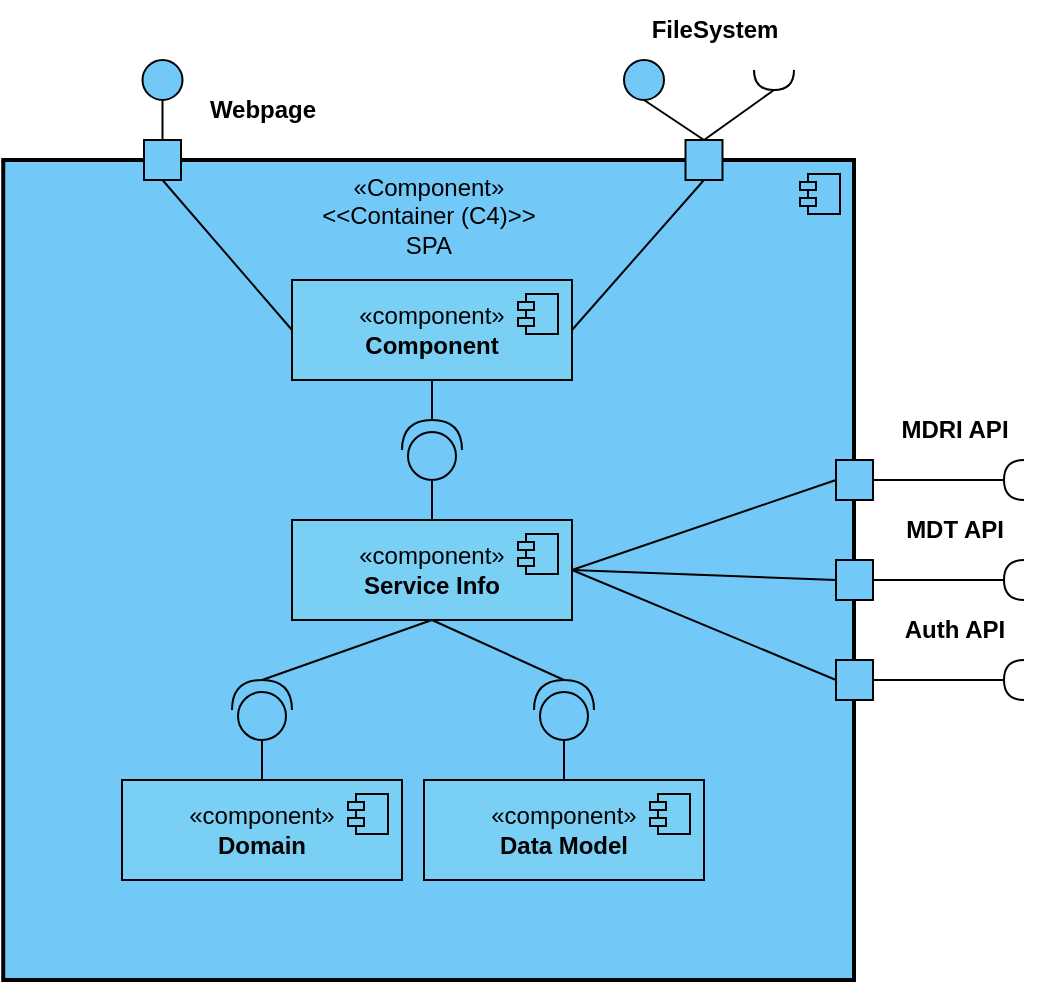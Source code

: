 <mxfile version="22.1.8" type="device">
  <diagram name="Page-1" id="mcRJoiFZVbyGvoiC1dqz">
    <mxGraphModel dx="1340" dy="1813" grid="1" gridSize="10" guides="1" tooltips="1" connect="1" arrows="1" fold="1" page="1" pageScale="1" pageWidth="850" pageHeight="1100" math="0" shadow="0">
      <root>
        <mxCell id="0" />
        <mxCell id="1" parent="0" />
        <mxCell id="tm53eODnrKpvhOiwJkyI-2" value="«Component»&lt;br&gt;&amp;lt;&amp;lt;Container (C4)&amp;gt;&amp;gt;&lt;br&gt;SPA" style="html=1;dropTarget=0;whiteSpace=wrap;verticalAlign=top;fillColor=#72C9F7;strokeColor=#000000;strokeWidth=2;" parent="1" vertex="1">
          <mxGeometry x="149.62" y="30" width="425.38" height="410" as="geometry" />
        </mxCell>
        <mxCell id="tm53eODnrKpvhOiwJkyI-3" value="" style="shape=module;jettyWidth=8;jettyHeight=4;fillColor=#72c9f7;" parent="tm53eODnrKpvhOiwJkyI-2" vertex="1">
          <mxGeometry x="1" width="20" height="20" relative="1" as="geometry">
            <mxPoint x="-27" y="7" as="offset" />
          </mxGeometry>
        </mxCell>
        <mxCell id="tm53eODnrKpvhOiwJkyI-13" value="«component»&lt;br&gt;&lt;b&gt;Component&lt;/b&gt;" style="html=1;dropTarget=0;whiteSpace=wrap;fillColor=#7ACFF5;" parent="1" vertex="1">
          <mxGeometry x="294" y="90" width="140" height="50" as="geometry" />
        </mxCell>
        <mxCell id="tm53eODnrKpvhOiwJkyI-14" value="" style="shape=module;jettyWidth=8;jettyHeight=4;fillColor=#7ACFF5;" parent="tm53eODnrKpvhOiwJkyI-13" vertex="1">
          <mxGeometry x="1" width="20" height="20" relative="1" as="geometry">
            <mxPoint x="-27" y="7" as="offset" />
          </mxGeometry>
        </mxCell>
        <mxCell id="tm53eODnrKpvhOiwJkyI-36" value="«component»&lt;br&gt;&lt;b&gt;Data Model&lt;/b&gt;" style="html=1;dropTarget=0;whiteSpace=wrap;fillColor=#7ACFF5;" parent="1" vertex="1">
          <mxGeometry x="360" y="340" width="140" height="50" as="geometry" />
        </mxCell>
        <mxCell id="tm53eODnrKpvhOiwJkyI-37" value="" style="shape=module;jettyWidth=8;jettyHeight=4;fillColor=#7ACFF5;" parent="tm53eODnrKpvhOiwJkyI-36" vertex="1">
          <mxGeometry x="1" width="20" height="20" relative="1" as="geometry">
            <mxPoint x="-27" y="7" as="offset" />
          </mxGeometry>
        </mxCell>
        <mxCell id="tm53eODnrKpvhOiwJkyI-95" value="" style="html=1;rounded=0;fillColor=#72C9F7;" parent="1" vertex="1">
          <mxGeometry x="566" y="180" width="18.5" height="20" as="geometry" />
        </mxCell>
        <mxCell id="tm53eODnrKpvhOiwJkyI-100" value="MDRI API" style="text;html=1;align=center;verticalAlign=middle;resizable=0;points=[];autosize=1;strokeColor=none;fillColor=none;fontStyle=1" parent="1" vertex="1">
          <mxGeometry x="585" y="150" width="80" height="30" as="geometry" />
        </mxCell>
        <mxCell id="Turkrqh6ArZdZiuTQP_s-1" value="«component»&lt;br&gt;&lt;b&gt;Service Info&lt;/b&gt;" style="html=1;dropTarget=0;whiteSpace=wrap;fillColor=#7ACFF5;" parent="1" vertex="1">
          <mxGeometry x="294" y="210" width="140" height="50" as="geometry" />
        </mxCell>
        <mxCell id="Turkrqh6ArZdZiuTQP_s-2" value="" style="shape=module;jettyWidth=8;jettyHeight=4;fillColor=#7ACFF5;" parent="Turkrqh6ArZdZiuTQP_s-1" vertex="1">
          <mxGeometry x="1" width="20" height="20" relative="1" as="geometry">
            <mxPoint x="-27" y="7" as="offset" />
          </mxGeometry>
        </mxCell>
        <mxCell id="Turkrqh6ArZdZiuTQP_s-8" value="" style="shape=providedRequiredInterface;html=1;verticalLabelPosition=bottom;sketch=0;rotation=-90;fillColor=#72c9f7;" parent="1" vertex="1">
          <mxGeometry x="415" y="290" width="30" height="30" as="geometry" />
        </mxCell>
        <mxCell id="Turkrqh6ArZdZiuTQP_s-10" value="" style="endArrow=none;html=1;rounded=0;exitX=0.5;exitY=0;exitDx=0;exitDy=0;entryX=0;entryY=0.5;entryDx=0;entryDy=0;entryPerimeter=0;" parent="1" source="tm53eODnrKpvhOiwJkyI-36" target="Turkrqh6ArZdZiuTQP_s-8" edge="1">
          <mxGeometry width="50" height="50" relative="1" as="geometry">
            <mxPoint x="572.54" y="457.3" as="sourcePoint" />
            <mxPoint x="362" y="317" as="targetPoint" />
          </mxGeometry>
        </mxCell>
        <mxCell id="Turkrqh6ArZdZiuTQP_s-11" value="" style="endArrow=none;html=1;rounded=0;exitX=1;exitY=0.5;exitDx=0;exitDy=0;exitPerimeter=0;entryX=0.5;entryY=1;entryDx=0;entryDy=0;" parent="1" source="Turkrqh6ArZdZiuTQP_s-8" target="Turkrqh6ArZdZiuTQP_s-1" edge="1">
          <mxGeometry width="50" height="50" relative="1" as="geometry">
            <mxPoint x="380" y="300" as="sourcePoint" />
            <mxPoint x="277" y="273" as="targetPoint" />
          </mxGeometry>
        </mxCell>
        <mxCell id="Turkrqh6ArZdZiuTQP_s-20" value="" style="endArrow=none;html=1;rounded=0;exitX=1;exitY=0.5;exitDx=0;exitDy=0;entryX=0;entryY=0.5;entryDx=0;entryDy=0;" parent="1" source="Turkrqh6ArZdZiuTQP_s-1" target="tm53eODnrKpvhOiwJkyI-95" edge="1">
          <mxGeometry width="50" height="50" relative="1" as="geometry">
            <mxPoint x="380" y="300" as="sourcePoint" />
            <mxPoint x="470" y="273" as="targetPoint" />
          </mxGeometry>
        </mxCell>
        <mxCell id="Turkrqh6ArZdZiuTQP_s-29" value="" style="shape=providedRequiredInterface;html=1;verticalLabelPosition=bottom;sketch=0;rotation=-90;fillColor=#72c9f7;" parent="1" vertex="1">
          <mxGeometry x="349" y="160" width="30" height="30" as="geometry" />
        </mxCell>
        <mxCell id="Turkrqh6ArZdZiuTQP_s-30" value="" style="endArrow=none;html=1;rounded=0;exitX=1;exitY=0.5;exitDx=0;exitDy=0;exitPerimeter=0;entryX=0.5;entryY=1;entryDx=0;entryDy=0;" parent="1" source="Turkrqh6ArZdZiuTQP_s-29" target="tm53eODnrKpvhOiwJkyI-13" edge="1">
          <mxGeometry width="50" height="50" relative="1" as="geometry">
            <mxPoint x="710" y="208.5" as="sourcePoint" />
            <mxPoint x="530" y="138.5" as="targetPoint" />
          </mxGeometry>
        </mxCell>
        <mxCell id="Turkrqh6ArZdZiuTQP_s-31" value="" style="endArrow=none;html=1;rounded=0;exitX=0.5;exitY=0;exitDx=0;exitDy=0;entryX=0;entryY=0.5;entryDx=0;entryDy=0;entryPerimeter=0;" parent="1" source="Turkrqh6ArZdZiuTQP_s-1" target="Turkrqh6ArZdZiuTQP_s-29" edge="1">
          <mxGeometry width="50" height="50" relative="1" as="geometry">
            <mxPoint x="457" y="211.5" as="sourcePoint" />
            <mxPoint x="467" y="168.5" as="targetPoint" />
          </mxGeometry>
        </mxCell>
        <mxCell id="9Mon3FYG486TtS0ysHM5-1" value="«component»&lt;br&gt;&lt;b&gt;Domain&lt;/b&gt;" style="html=1;dropTarget=0;whiteSpace=wrap;fillColor=#7ACFF5;" vertex="1" parent="1">
          <mxGeometry x="209" y="340" width="140" height="50" as="geometry" />
        </mxCell>
        <mxCell id="9Mon3FYG486TtS0ysHM5-2" value="" style="shape=module;jettyWidth=8;jettyHeight=4;fillColor=#7ACFF5;" vertex="1" parent="9Mon3FYG486TtS0ysHM5-1">
          <mxGeometry x="1" width="20" height="20" relative="1" as="geometry">
            <mxPoint x="-27" y="7" as="offset" />
          </mxGeometry>
        </mxCell>
        <mxCell id="9Mon3FYG486TtS0ysHM5-3" value="" style="shape=providedRequiredInterface;html=1;verticalLabelPosition=bottom;sketch=0;rotation=-90;fillColor=#72c9f7;" vertex="1" parent="1">
          <mxGeometry x="264" y="290" width="30" height="30" as="geometry" />
        </mxCell>
        <mxCell id="9Mon3FYG486TtS0ysHM5-4" value="" style="endArrow=none;html=1;rounded=0;exitX=0.5;exitY=0;exitDx=0;exitDy=0;entryX=0;entryY=0.5;entryDx=0;entryDy=0;entryPerimeter=0;" edge="1" parent="1" target="9Mon3FYG486TtS0ysHM5-3" source="9Mon3FYG486TtS0ysHM5-1">
          <mxGeometry width="50" height="50" relative="1" as="geometry">
            <mxPoint x="326" y="340" as="sourcePoint" />
            <mxPoint x="258" y="317" as="targetPoint" />
          </mxGeometry>
        </mxCell>
        <mxCell id="9Mon3FYG486TtS0ysHM5-5" value="" style="endArrow=none;html=1;rounded=0;exitX=1;exitY=0.5;exitDx=0;exitDy=0;exitPerimeter=0;entryX=0.5;entryY=1;entryDx=0;entryDy=0;" edge="1" parent="1" source="9Mon3FYG486TtS0ysHM5-3" target="Turkrqh6ArZdZiuTQP_s-1">
          <mxGeometry width="50" height="50" relative="1" as="geometry">
            <mxPoint x="276" y="300" as="sourcePoint" />
            <mxPoint x="260" y="260" as="targetPoint" />
          </mxGeometry>
        </mxCell>
        <mxCell id="9Mon3FYG486TtS0ysHM5-6" value="" style="endArrow=none;html=1;rounded=0;align=center;verticalAlign=top;endFill=0;labelBackgroundColor=none;endSize=2;entryX=1;entryY=0.5;entryDx=0;entryDy=0;entryPerimeter=0;exitX=1;exitY=0.5;exitDx=0;exitDy=0;" edge="1" parent="1" target="9Mon3FYG486TtS0ysHM5-7" source="tm53eODnrKpvhOiwJkyI-95">
          <mxGeometry relative="1" as="geometry">
            <mxPoint x="924.75" y="25.5" as="targetPoint" />
            <mxPoint x="590" y="237.5" as="sourcePoint" />
          </mxGeometry>
        </mxCell>
        <mxCell id="9Mon3FYG486TtS0ysHM5-7" value="" style="shape=requiredInterface;html=1;verticalLabelPosition=bottom;sketch=0;rotation=-180;" vertex="1" parent="1">
          <mxGeometry x="650" y="180" width="10" height="20" as="geometry" />
        </mxCell>
        <mxCell id="9Mon3FYG486TtS0ysHM5-8" value="" style="endArrow=none;html=1;rounded=0;align=center;verticalAlign=top;endFill=0;labelBackgroundColor=none;endSize=2;entryX=1;entryY=0.5;entryDx=0;entryDy=0;entryPerimeter=0;exitX=1;exitY=0.5;exitDx=0;exitDy=0;" edge="1" parent="1" target="9Mon3FYG486TtS0ysHM5-9" source="9Mon3FYG486TtS0ysHM5-10">
          <mxGeometry relative="1" as="geometry">
            <mxPoint x="886.75" y="53" as="targetPoint" />
            <mxPoint x="612.5" y="310" as="sourcePoint" />
          </mxGeometry>
        </mxCell>
        <mxCell id="9Mon3FYG486TtS0ysHM5-9" value="" style="shape=requiredInterface;html=1;verticalLabelPosition=bottom;sketch=0;rotation=-180;" vertex="1" parent="1">
          <mxGeometry x="650" y="230" width="10" height="20" as="geometry" />
        </mxCell>
        <mxCell id="9Mon3FYG486TtS0ysHM5-10" value="" style="html=1;rounded=0;fillColor=#72C9F7;" vertex="1" parent="1">
          <mxGeometry x="566" y="230" width="18.5" height="20" as="geometry" />
        </mxCell>
        <mxCell id="9Mon3FYG486TtS0ysHM5-11" value="" style="html=1;rounded=0;fillColor=#72C9F7;" vertex="1" parent="1">
          <mxGeometry x="566" y="280" width="18.5" height="20" as="geometry" />
        </mxCell>
        <mxCell id="9Mon3FYG486TtS0ysHM5-14" value="" style="endArrow=none;html=1;rounded=0;align=center;verticalAlign=top;endFill=0;labelBackgroundColor=none;endSize=2;entryX=1;entryY=0.5;entryDx=0;entryDy=0;entryPerimeter=0;exitX=1;exitY=0.5;exitDx=0;exitDy=0;" edge="1" parent="1" target="9Mon3FYG486TtS0ysHM5-15" source="9Mon3FYG486TtS0ysHM5-11">
          <mxGeometry relative="1" as="geometry">
            <mxPoint x="901.75" y="88" as="targetPoint" />
            <mxPoint x="600" y="260" as="sourcePoint" />
          </mxGeometry>
        </mxCell>
        <mxCell id="9Mon3FYG486TtS0ysHM5-15" value="" style="shape=requiredInterface;html=1;verticalLabelPosition=bottom;sketch=0;rotation=-180;" vertex="1" parent="1">
          <mxGeometry x="650" y="280" width="10" height="20" as="geometry" />
        </mxCell>
        <mxCell id="9Mon3FYG486TtS0ysHM5-16" value="MDT API" style="text;html=1;align=center;verticalAlign=middle;resizable=0;points=[];autosize=1;strokeColor=none;fillColor=none;fontStyle=1" vertex="1" parent="1">
          <mxGeometry x="590" y="200" width="70" height="30" as="geometry" />
        </mxCell>
        <mxCell id="9Mon3FYG486TtS0ysHM5-17" value="Auth API" style="text;html=1;align=center;verticalAlign=middle;resizable=0;points=[];autosize=1;strokeColor=none;fillColor=none;fontStyle=1" vertex="1" parent="1">
          <mxGeometry x="590" y="250" width="70" height="30" as="geometry" />
        </mxCell>
        <mxCell id="9Mon3FYG486TtS0ysHM5-18" value="" style="endArrow=none;html=1;rounded=0;exitX=1;exitY=0.5;exitDx=0;exitDy=0;entryX=0;entryY=0.5;entryDx=0;entryDy=0;" edge="1" parent="1" source="Turkrqh6ArZdZiuTQP_s-1" target="9Mon3FYG486TtS0ysHM5-10">
          <mxGeometry width="50" height="50" relative="1" as="geometry">
            <mxPoint x="444" y="245" as="sourcePoint" />
            <mxPoint x="576" y="210" as="targetPoint" />
          </mxGeometry>
        </mxCell>
        <mxCell id="9Mon3FYG486TtS0ysHM5-19" value="" style="endArrow=none;html=1;rounded=0;exitX=1;exitY=0.5;exitDx=0;exitDy=0;entryX=0;entryY=0.5;entryDx=0;entryDy=0;" edge="1" parent="1" source="Turkrqh6ArZdZiuTQP_s-1" target="9Mon3FYG486TtS0ysHM5-11">
          <mxGeometry width="50" height="50" relative="1" as="geometry">
            <mxPoint x="444" y="245" as="sourcePoint" />
            <mxPoint x="576" y="260" as="targetPoint" />
          </mxGeometry>
        </mxCell>
        <mxCell id="9Mon3FYG486TtS0ysHM5-20" value="" style="html=1;rounded=0;fillColor=#72C9F7;" vertex="1" parent="1">
          <mxGeometry x="220" y="20" width="18.5" height="20" as="geometry" />
        </mxCell>
        <mxCell id="9Mon3FYG486TtS0ysHM5-21" value="" style="endArrow=none;html=1;rounded=0;exitX=0;exitY=0.5;exitDx=0;exitDy=0;entryX=0.5;entryY=1;entryDx=0;entryDy=0;" edge="1" parent="1" source="tm53eODnrKpvhOiwJkyI-13" target="9Mon3FYG486TtS0ysHM5-20">
          <mxGeometry width="50" height="50" relative="1" as="geometry">
            <mxPoint x="444" y="245" as="sourcePoint" />
            <mxPoint x="576" y="200" as="targetPoint" />
          </mxGeometry>
        </mxCell>
        <mxCell id="9Mon3FYG486TtS0ysHM5-24" value="" style="ellipse;whiteSpace=wrap;html=1;aspect=fixed;strokeColor=default;fillColor=#72C9F7;" vertex="1" parent="1">
          <mxGeometry x="219.25" y="-20" width="20" height="20" as="geometry" />
        </mxCell>
        <mxCell id="9Mon3FYG486TtS0ysHM5-25" value="" style="endArrow=none;html=1;rounded=0;exitX=0.5;exitY=0;exitDx=0;exitDy=0;entryX=0.5;entryY=1;entryDx=0;entryDy=0;" edge="1" parent="1" source="9Mon3FYG486TtS0ysHM5-20" target="9Mon3FYG486TtS0ysHM5-24">
          <mxGeometry width="50" height="50" relative="1" as="geometry">
            <mxPoint x="304" y="125" as="sourcePoint" />
            <mxPoint x="239" y="50" as="targetPoint" />
          </mxGeometry>
        </mxCell>
        <mxCell id="9Mon3FYG486TtS0ysHM5-27" value="" style="html=1;rounded=0;fillColor=#72C9F7;" vertex="1" parent="1">
          <mxGeometry x="490.75" y="20" width="18.5" height="20" as="geometry" />
        </mxCell>
        <mxCell id="9Mon3FYG486TtS0ysHM5-30" value="" style="endArrow=none;html=1;rounded=0;align=center;verticalAlign=top;endFill=0;labelBackgroundColor=none;endSize=2;entryX=1;entryY=0.5;entryDx=0;entryDy=0;entryPerimeter=0;exitX=0.5;exitY=0;exitDx=0;exitDy=0;" edge="1" parent="1" target="9Mon3FYG486TtS0ysHM5-31" source="9Mon3FYG486TtS0ysHM5-27">
          <mxGeometry relative="1" as="geometry">
            <mxPoint x="839.5" y="-197" as="targetPoint" />
            <mxPoint x="537.75" y="-10" as="sourcePoint" />
          </mxGeometry>
        </mxCell>
        <mxCell id="9Mon3FYG486TtS0ysHM5-31" value="" style="shape=requiredInterface;html=1;verticalLabelPosition=bottom;sketch=0;rotation=90;" vertex="1" parent="1">
          <mxGeometry x="530" y="-20" width="10" height="20" as="geometry" />
        </mxCell>
        <mxCell id="9Mon3FYG486TtS0ysHM5-32" value="" style="ellipse;whiteSpace=wrap;html=1;aspect=fixed;strokeColor=default;fillColor=#72C9F7;" vertex="1" parent="1">
          <mxGeometry x="460" y="-20" width="20" height="20" as="geometry" />
        </mxCell>
        <mxCell id="9Mon3FYG486TtS0ysHM5-33" value="" style="endArrow=none;html=1;rounded=0;exitX=0.5;exitY=0;exitDx=0;exitDy=0;entryX=0.5;entryY=1;entryDx=0;entryDy=0;" edge="1" parent="1" target="9Mon3FYG486TtS0ysHM5-32" source="9Mon3FYG486TtS0ysHM5-27">
          <mxGeometry width="50" height="50" relative="1" as="geometry">
            <mxPoint x="469.75" y="20" as="sourcePoint" />
            <mxPoint x="479.75" y="50" as="targetPoint" />
          </mxGeometry>
        </mxCell>
        <mxCell id="9Mon3FYG486TtS0ysHM5-34" value="FileSystem" style="text;html=1;align=center;verticalAlign=middle;resizable=0;points=[];autosize=1;strokeColor=none;fillColor=none;fontStyle=1" vertex="1" parent="1">
          <mxGeometry x="460" y="-50" width="90" height="30" as="geometry" />
        </mxCell>
        <mxCell id="9Mon3FYG486TtS0ysHM5-35" value="Webpage" style="text;html=1;align=center;verticalAlign=middle;resizable=0;points=[];autosize=1;strokeColor=none;fillColor=none;fontStyle=1" vertex="1" parent="1">
          <mxGeometry x="239.25" y="-10" width="80" height="30" as="geometry" />
        </mxCell>
        <mxCell id="9Mon3FYG486TtS0ysHM5-36" value="" style="endArrow=none;html=1;rounded=0;exitX=1;exitY=0.5;exitDx=0;exitDy=0;entryX=0.5;entryY=1;entryDx=0;entryDy=0;" edge="1" parent="1" source="tm53eODnrKpvhOiwJkyI-13" target="9Mon3FYG486TtS0ysHM5-27">
          <mxGeometry width="50" height="50" relative="1" as="geometry">
            <mxPoint x="304" y="125" as="sourcePoint" />
            <mxPoint x="239" y="50" as="targetPoint" />
          </mxGeometry>
        </mxCell>
      </root>
    </mxGraphModel>
  </diagram>
</mxfile>
